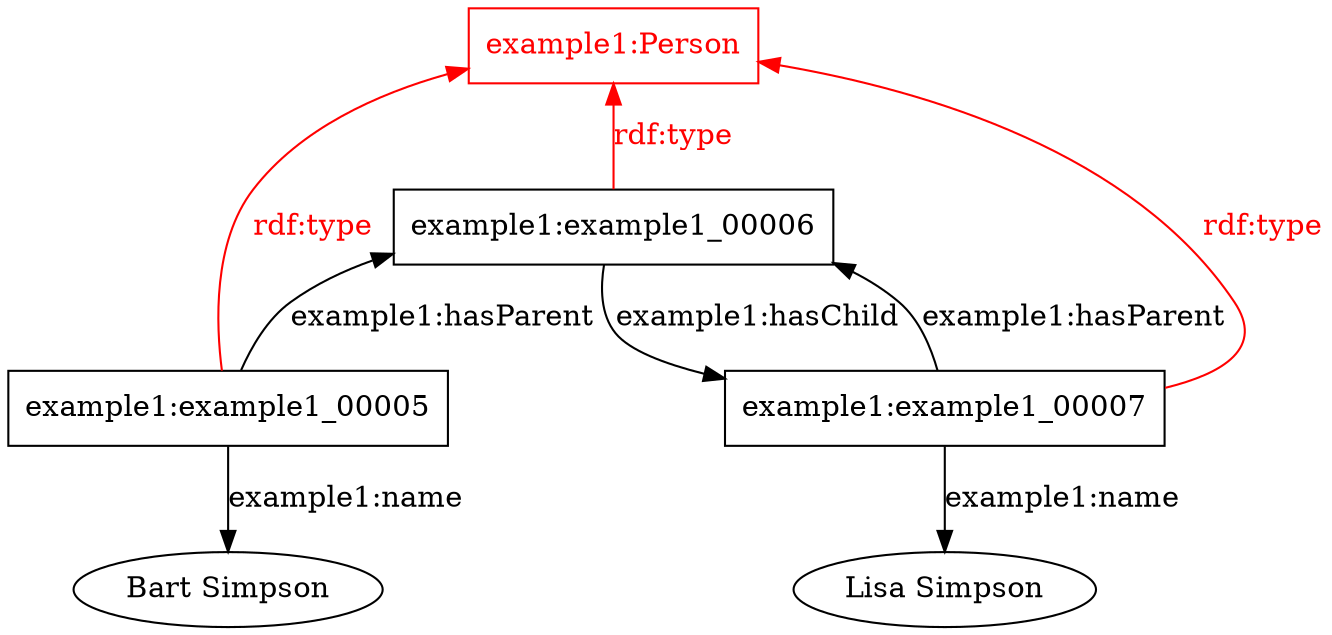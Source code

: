 digraph "example1" {

    graph [font="Arial"]

    "example1:Person" [shape=box, color="0.0,1.0,1.0", fontcolor="0.0,1.0,1.0"]

    "example1:example1_00005" [shape=box]
    "example1:Person" -> "example1:example1_00005" [dir=back, label="rdf:type", color="0.0,1.0,1.0", fontcolor="0.0,1.0,1.0"]
    "example1:example1_00006" -> "example1:example1_00005" [dir=back, label="example1:hasParent"]
    "example1:example1_00005" -> "Bart Simpson" [label="example1:name"]

    "example1:example1_00006" [shape=box]
    "example1:Person" -> "example1:example1_00006" [dir=back, label="rdf:type", color="0.0,1.0,1.0", fontcolor="0.0,1.0,1.0"]
    "example1:example1_00006" -> "example1:example1_00007" [label="example1:hasChild"]

    "example1:example1_00007" [shape=box]
    "example1:Person" -> "example1:example1_00007" [dir=back, label="rdf:type", color="0.0,1.0,1.0", fontcolor="0.0,1.0,1.0"]
    "example1:example1_00006" -> "example1:example1_00007" [dir=back, label="example1:hasParent"]
    "example1:example1_00007" -> "Lisa Simpson" [label="example1:name"]

}
